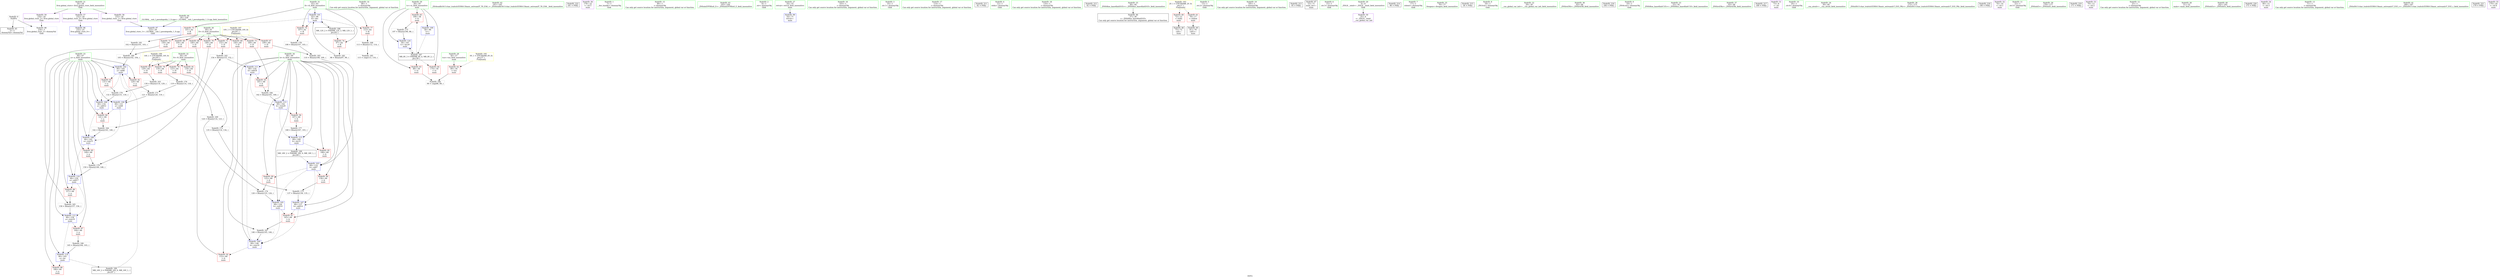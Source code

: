 digraph "SVFG" {
	label="SVFG";

	Node0x555d744b7d00 [shape=record,color=grey,label="{NodeID: 0\nNullPtr}"];
	Node0x555d744b7d00 -> Node0x555d744baac0[style=solid];
	Node0x555d744b7d00 -> Node0x555d744baf90[style=solid];
	Node0x555d744c4380 [shape=record,color=grey,label="{NodeID: 180\n105 = Binary(102, 104, )\n}"];
	Node0x555d744c4380 -> Node0x555d744bb300[style=solid];
	Node0x555d744bae90 [shape=record,color=blue,label="{NodeID: 97\n233\<--26\nllvm.global_ctors_1\<--_GLOBAL__sub_I_pseudopodia_1_0.cpp\nGlob }"];
	Node0x555d744b8e00 [shape=record,color=green,label="{NodeID: 14\n86\<--1\n\<--dummyObj\nCan only get source location for instruction, argument, global var or function.}"];
	Node0x555d744bba50 [shape=record,color=blue,label="{NodeID: 111\n68\<--154\nb\<--add18\nmain\n}"];
	Node0x555d744bba50 -> Node0x555d744be2d0[style=dashed];
	Node0x555d744bba50 -> Node0x555d744bbbf0[style=dashed];
	Node0x555d744b9b10 [shape=record,color=green,label="{NodeID: 28\n56\<--57\ntcn\<--tcn_field_insensitive\nmain\n}"];
	Node0x555d744b9b10 -> Node0x555d744bc9a0[style=solid];
	Node0x555d744ba7c0 [shape=record,color=green,label="{NodeID: 42\n191\<--192\n_ZSt4endlIcSt11char_traitsIcEERSt13basic_ostreamIT_T0_ES6_\<--_ZSt4endlIcSt11char_traitsIcEERSt13basic_ostreamIT_T0_ES6__field_insensitive\n}"];
	Node0x555d744d7070 [shape=record,color=black,label="{NodeID: 222\n181 = PHI()\n}"];
	Node0x555d744bc430 [shape=record,color=purple,label="{NodeID: 56\n178\<--22\n\<--.str.5\nmain\n}"];
	Node0x555d744bd020 [shape=record,color=red,label="{NodeID: 70\n148\<--60\n\<--D\nmain\n}"];
	Node0x555d744bd020 -> Node0x555d744c4200[style=solid];
	Node0x555d744c3000 [shape=record,color=grey,label="{NodeID: 167\n146 = Binary(145, 144, )\n}"];
	Node0x555d744c3000 -> Node0x555d744bb8b0[style=solid];
	Node0x555d744bdb80 [shape=record,color=red,label="{NodeID: 84\n141\<--66\n\<--a\nmain\n}"];
	Node0x555d744bdb80 -> Node0x555d744c2b80[style=solid];
	Node0x555d744a5220 [shape=record,color=green,label="{NodeID: 1\n7\<--1\n__dso_handle\<--dummyObj\nGlob }"];
	Node0x555d744c4500 [shape=record,color=grey,label="{NodeID: 181\n102 = Binary(101, 103, )\n}"];
	Node0x555d744c4500 -> Node0x555d744c4380[style=solid];
	Node0x555d744baf90 [shape=record,color=blue, style = dotted,label="{NodeID: 98\n234\<--3\nllvm.global_ctors_2\<--dummyVal\nGlob }"];
	Node0x555d744b8ed0 [shape=record,color=green,label="{NodeID: 15\n99\<--1\n\<--dummyObj\nCan only get source location for instruction, argument, global var or function.}"];
	Node0x555d744bf040 [shape=record,color=yellow,style=double,label="{NodeID: 195\n6V_1 = ENCHI(MR_6V_0)\npts\{57 \}\nFun[main]}"];
	Node0x555d744bf040 -> Node0x555d744bc9a0[style=dashed];
	Node0x555d744bbb20 [shape=record,color=blue,label="{NodeID: 112\n66\<--158\na\<--rem19\nmain\n}"];
	Node0x555d744bbb20 -> Node0x555d744bddf0[style=dashed];
	Node0x555d744bbb20 -> Node0x555d744bbcc0[style=dashed];
	Node0x555d744b9be0 [shape=record,color=green,label="{NodeID: 29\n58\<--59\ntc\<--tc_field_insensitive\nmain\n}"];
	Node0x555d744b9be0 -> Node0x555d744bca70[style=solid];
	Node0x555d744b9be0 -> Node0x555d744bcb40[style=solid];
	Node0x555d744b9be0 -> Node0x555d744bcc10[style=solid];
	Node0x555d744b9be0 -> Node0x555d744bb160[style=solid];
	Node0x555d744b9be0 -> Node0x555d744c0630[style=solid];
	Node0x555d744ba8c0 [shape=record,color=green,label="{NodeID: 43\n193\<--194\n_ZNSolsEPFRSoS_E\<--_ZNSolsEPFRSoS_E_field_insensitive\n}"];
	Node0x555d744bc500 [shape=record,color=purple,label="{NodeID: 57\n232\<--24\nllvm.global_ctors_0\<--llvm.global_ctors\nGlob }"];
	Node0x555d744bc500 -> Node0x555d744bad90[style=solid];
	Node0x555d744bd0f0 [shape=record,color=red,label="{NodeID: 71\n152\<--60\n\<--D\nmain\n}"];
	Node0x555d744bd0f0 -> Node0x555d744c2880[style=solid];
	Node0x555d744c3180 [shape=record,color=grey,label="{NodeID: 168\n113 = Binary(112, 114, )\n}"];
	Node0x555d744c3180 -> Node0x555d744c4b00[style=solid];
	Node0x555d744bdc50 [shape=record,color=red,label="{NodeID: 85\n149\<--66\n\<--a\nmain\n}"];
	Node0x555d744bdc50 -> Node0x555d744c4200[style=solid];
	Node0x555d744a5320 [shape=record,color=green,label="{NodeID: 2\n8\<--1\n.str\<--dummyObj\nGlob }"];
	Node0x555d744c4680 [shape=record,color=grey,label="{NodeID: 182\n98 = Binary(97, 99, )\n}"];
	Node0x555d744c4680 -> Node0x555d744bb230[style=solid];
	Node0x555d744bb090 [shape=record,color=blue,label="{NodeID: 99\n54\<--71\nretval\<--\nmain\n}"];
	Node0x555d744b8fa0 [shape=record,color=green,label="{NodeID: 16\n103\<--1\n\<--dummyObj\nCan only get source location for instruction, argument, global var or function.}"];
	Node0x555d744bbbf0 [shape=record,color=blue,label="{NodeID: 113\n68\<--162\nb\<--rem20\nmain\n}"];
	Node0x555d744bbbf0 -> Node0x555d744be3a0[style=dashed];
	Node0x555d744bbbf0 -> Node0x555d744c0560[style=dashed];
	Node0x555d744b9cb0 [shape=record,color=green,label="{NodeID: 30\n60\<--61\nD\<--D_field_insensitive\nmain\n}"];
	Node0x555d744b9cb0 -> Node0x555d744bcce0[style=solid];
	Node0x555d744b9cb0 -> Node0x555d744bcdb0[style=solid];
	Node0x555d744b9cb0 -> Node0x555d744bce80[style=solid];
	Node0x555d744b9cb0 -> Node0x555d744bcf50[style=solid];
	Node0x555d744b9cb0 -> Node0x555d744bd020[style=solid];
	Node0x555d744b9cb0 -> Node0x555d744bd0f0[style=solid];
	Node0x555d744b9cb0 -> Node0x555d744bd1c0[style=solid];
	Node0x555d744b9cb0 -> Node0x555d744bd290[style=solid];
	Node0x555d744ba9c0 [shape=record,color=green,label="{NodeID: 44\n26\<--228\n_GLOBAL__sub_I_pseudopodia_1_0.cpp\<--_GLOBAL__sub_I_pseudopodia_1_0.cpp_field_insensitive\n}"];
	Node0x555d744ba9c0 -> Node0x555d744bae90[style=solid];
	Node0x555d744bc600 [shape=record,color=purple,label="{NodeID: 58\n233\<--24\nllvm.global_ctors_1\<--llvm.global_ctors\nGlob }"];
	Node0x555d744bc600 -> Node0x555d744bae90[style=solid];
	Node0x555d744bd1c0 [shape=record,color=red,label="{NodeID: 72\n156\<--60\n\<--D\nmain\n}"];
	Node0x555d744bd1c0 -> Node0x555d744c2d00[style=solid];
	Node0x555d744c3300 [shape=record,color=grey,label="{NodeID: 169\n124 = Binary(114, 123, )\n}"];
	Node0x555d744c3300 -> Node0x555d744c3a80[style=solid];
	Node0x555d744bdd20 [shape=record,color=red,label="{NodeID: 86\n157\<--66\n\<--a\nmain\n}"];
	Node0x555d744bdd20 -> Node0x555d744c2d00[style=solid];
	Node0x555d744b8020 [shape=record,color=green,label="{NodeID: 3\n10\<--1\n.str.1\<--dummyObj\nGlob }"];
	Node0x555d744c4800 [shape=record,color=grey,label="{NodeID: 183\n110 = Binary(108, 109, )\n}"];
	Node0x555d744c4800 -> Node0x555d744bb3d0[style=solid];
	Node0x555d744bb160 [shape=record,color=blue,label="{NodeID: 100\n58\<--86\ntc\<--\nmain\n}"];
	Node0x555d744bb160 -> Node0x555d744ca760[style=dashed];
	Node0x555d744b9070 [shape=record,color=green,label="{NodeID: 17\n114\<--1\n\<--dummyObj\nCan only get source location for instruction, argument, global var or function.}"];
	Node0x555d744bf200 [shape=record,color=yellow,style=double,label="{NodeID: 197\n10V_1 = ENCHI(MR_10V_0)\npts\{61 \}\nFun[main]}"];
	Node0x555d744bf200 -> Node0x555d744bcce0[style=dashed];
	Node0x555d744bf200 -> Node0x555d744bcdb0[style=dashed];
	Node0x555d744bf200 -> Node0x555d744bce80[style=dashed];
	Node0x555d744bf200 -> Node0x555d744bcf50[style=dashed];
	Node0x555d744bf200 -> Node0x555d744bd020[style=dashed];
	Node0x555d744bf200 -> Node0x555d744bd0f0[style=dashed];
	Node0x555d744bf200 -> Node0x555d744bd1c0[style=dashed];
	Node0x555d744bf200 -> Node0x555d744bd290[style=dashed];
	Node0x555d744bbcc0 [shape=record,color=blue,label="{NodeID: 114\n66\<--165\na\<--inc\nmain\n}"];
	Node0x555d744bbcc0 -> Node0x555d744bdec0[style=dashed];
	Node0x555d744bbcc0 -> Node0x555d744cb160[style=dashed];
	Node0x555d744b9d80 [shape=record,color=green,label="{NodeID: 31\n62\<--63\nK\<--K_field_insensitive\nmain\n}"];
	Node0x555d744b9d80 -> Node0x555d744bd360[style=solid];
	Node0x555d744b9d80 -> Node0x555d744bd430[style=solid];
	Node0x555d744b9d80 -> Node0x555d744bd500[style=solid];
	Node0x555d744b9d80 -> Node0x555d744bd5d0[style=solid];
	Node0x555d744b9d80 -> Node0x555d744bb230[style=solid];
	Node0x555d74281d50 [shape=record,color=black,label="{NodeID: 211\n82 = PHI()\n}"];
	Node0x555d744baac0 [shape=record,color=black,label="{NodeID: 45\n2\<--3\ndummyVal\<--dummyVal\n}"];
	Node0x555d744bc700 [shape=record,color=purple,label="{NodeID: 59\n234\<--24\nllvm.global_ctors_2\<--llvm.global_ctors\nGlob }"];
	Node0x555d744bc700 -> Node0x555d744baf90[style=solid];
	Node0x555d744bd290 [shape=record,color=red,label="{NodeID: 73\n160\<--60\n\<--D\nmain\n}"];
	Node0x555d744bd290 -> Node0x555d744c4980[style=solid];
	Node0x555d744c3480 [shape=record,color=grey,label="{NodeID: 170\n132 = Binary(131, 130, )\n}"];
	Node0x555d744c3480 -> Node0x555d744bb640[style=solid];
	Node0x555d744bddf0 [shape=record,color=red,label="{NodeID: 87\n164\<--66\n\<--a\nmain\n}"];
	Node0x555d744bddf0 -> Node0x555d744c2e80[style=solid];
	Node0x555d744b80b0 [shape=record,color=green,label="{NodeID: 4\n12\<--1\nstdin\<--dummyObj\nGlob }"];
	Node0x555d744c4980 [shape=record,color=grey,label="{NodeID: 184\n162 = Binary(161, 160, )\n}"];
	Node0x555d744c4980 -> Node0x555d744bbbf0[style=solid];
	Node0x555d744bb230 [shape=record,color=blue,label="{NodeID: 101\n62\<--98\nK\<--dec\nmain\n}"];
	Node0x555d744bb230 -> Node0x555d744bd430[style=dashed];
	Node0x555d744bb230 -> Node0x555d744bd500[style=dashed];
	Node0x555d744bb230 -> Node0x555d744bd5d0[style=dashed];
	Node0x555d744bb230 -> Node0x555d744cac60[style=dashed];
	Node0x555d744b9140 [shape=record,color=green,label="{NodeID: 18\n116\<--1\n\<--dummyObj\nCan only get source location for instruction, argument, global var or function.}"];
	Node0x555d744c0560 [shape=record,color=blue,label="{NodeID: 115\n68\<--168\nb\<--inc21\nmain\n}"];
	Node0x555d744c0560 -> Node0x555d744be470[style=dashed];
	Node0x555d744c0560 -> Node0x555d744cb660[style=dashed];
	Node0x555d744b9e50 [shape=record,color=green,label="{NodeID: 32\n64\<--65\nN\<--N_field_insensitive\nmain\n}"];
	Node0x555d744b9e50 -> Node0x555d744bd6a0[style=solid];
	Node0x555d744b9e50 -> Node0x555d744bd770[style=solid];
	Node0x555d744b9e50 -> Node0x555d744bd840[style=solid];
	Node0x555d744b9e50 -> Node0x555d744bd910[style=solid];
	Node0x555d744d6610 [shape=record,color=black,label="{NodeID: 212\n92 = PHI()\n}"];
	Node0x555d744babc0 [shape=record,color=black,label="{NodeID: 46\n37\<--38\n\<--_ZNSt8ios_base4InitD1Ev\nCan only get source location for instruction, argument, global var or function.}"];
	Node0x555d744bc800 [shape=record,color=red,label="{NodeID: 60\n72\<--12\n\<--stdin\nmain\n}"];
	Node0x555d744bc800 -> Node0x555d744bbdb0[style=solid];
	Node0x555d744bd360 [shape=record,color=red,label="{NodeID: 74\n97\<--62\n\<--K\nmain\n}"];
	Node0x555d744bd360 -> Node0x555d744c4680[style=solid];
	Node0x555d744c3600 [shape=record,color=grey,label="{NodeID: 171\n121 = Binary(120, 119, )\n}"];
	Node0x555d744c3600 -> Node0x555d744bb4a0[style=solid];
	Node0x555d744bdec0 [shape=record,color=red,label="{NodeID: 88\n180\<--66\n\<--a\nmain\n}"];
	Node0x555d744b8140 [shape=record,color=green,label="{NodeID: 5\n13\<--1\n.str.2\<--dummyObj\nGlob }"];
	Node0x555d744c4b00 [shape=record,color=grey,label="{NodeID: 185\n115 = cmp(113, 116, )\n}"];
	Node0x555d744bb300 [shape=record,color=blue,label="{NodeID: 102\n66\<--105\na\<--add6\nmain\n}"];
	Node0x555d744bb300 -> Node0x555d744bd9e0[style=dashed];
	Node0x555d744bb300 -> Node0x555d744bdab0[style=dashed];
	Node0x555d744bb300 -> Node0x555d744bb4a0[style=dashed];
	Node0x555d744bb300 -> Node0x555d744bb640[style=dashed];
	Node0x555d744b9240 [shape=record,color=green,label="{NodeID: 19\n185\<--1\n\<--dummyObj\nCan only get source location for instruction, argument, global var or function.}"];
	Node0x555d744bf3c0 [shape=record,color=yellow,style=double,label="{NodeID: 199\n14V_1 = ENCHI(MR_14V_0)\npts\{65 \}\nFun[main]}"];
	Node0x555d744bf3c0 -> Node0x555d744bd6a0[style=dashed];
	Node0x555d744bf3c0 -> Node0x555d744bd770[style=dashed];
	Node0x555d744bf3c0 -> Node0x555d744bd840[style=dashed];
	Node0x555d744bf3c0 -> Node0x555d744bd910[style=dashed];
	Node0x555d744c0630 [shape=record,color=blue,label="{NodeID: 116\n58\<--197\ntc\<--inc29\nmain\n}"];
	Node0x555d744c0630 -> Node0x555d744ca760[style=dashed];
	Node0x555d744b9f20 [shape=record,color=green,label="{NodeID: 33\n66\<--67\na\<--a_field_insensitive\nmain\n}"];
	Node0x555d744b9f20 -> Node0x555d744bd9e0[style=solid];
	Node0x555d744b9f20 -> Node0x555d744bdab0[style=solid];
	Node0x555d744b9f20 -> Node0x555d744bdb80[style=solid];
	Node0x555d744b9f20 -> Node0x555d744bdc50[style=solid];
	Node0x555d744b9f20 -> Node0x555d744bdd20[style=solid];
	Node0x555d744b9f20 -> Node0x555d744bddf0[style=solid];
	Node0x555d744b9f20 -> Node0x555d744bdec0[style=solid];
	Node0x555d744b9f20 -> Node0x555d744bb300[style=solid];
	Node0x555d744b9f20 -> Node0x555d744bb4a0[style=solid];
	Node0x555d744b9f20 -> Node0x555d744bb640[style=solid];
	Node0x555d744b9f20 -> Node0x555d744bb7e0[style=solid];
	Node0x555d744b9f20 -> Node0x555d744bb980[style=solid];
	Node0x555d744b9f20 -> Node0x555d744bbb20[style=solid];
	Node0x555d744b9f20 -> Node0x555d744bbcc0[style=solid];
	Node0x555d744d6770 [shape=record,color=black,label="{NodeID: 213\n95 = PHI()\n}"];
	Node0x555d744bacc0 [shape=record,color=black,label="{NodeID: 47\n53\<--71\nmain_ret\<--\nmain\n}"];
	Node0x555d744bc8d0 [shape=record,color=red,label="{NodeID: 61\n78\<--17\n\<--stdout\nmain\n}"];
	Node0x555d744bc8d0 -> Node0x555d744bbe80[style=solid];
	Node0x555d744bd430 [shape=record,color=red,label="{NodeID: 75\n101\<--62\n\<--K\nmain\n}"];
	Node0x555d744bd430 -> Node0x555d744c4500[style=solid];
	Node0x555d744c3780 [shape=record,color=grey,label="{NodeID: 172\n135 = Binary(114, 134, )\n}"];
	Node0x555d744c3780 -> Node0x555d744c3900[style=solid];
	Node0x555d744bdf90 [shape=record,color=red,label="{NodeID: 89\n125\<--68\n\<--b\nmain\n}"];
	Node0x555d744bdf90 -> Node0x555d744c3a80[style=solid];
	Node0x555d744b81d0 [shape=record,color=green,label="{NodeID: 6\n15\<--1\n.str.3\<--dummyObj\nGlob }"];
	Node0x555d744c4c80 [shape=record,color=grey,label="{NodeID: 186\n90 = cmp(88, 89, )\n}"];
	Node0x555d744bb3d0 [shape=record,color=blue,label="{NodeID: 103\n68\<--110\nb\<--add7\nmain\n}"];
	Node0x555d744bb3d0 -> Node0x555d744bdf90[style=dashed];
	Node0x555d744bb3d0 -> Node0x555d744be060[style=dashed];
	Node0x555d744bb3d0 -> Node0x555d744bb570[style=dashed];
	Node0x555d744bb3d0 -> Node0x555d744bb710[style=dashed];
	Node0x555d744b9340 [shape=record,color=green,label="{NodeID: 20\n4\<--6\n_ZStL8__ioinit\<--_ZStL8__ioinit_field_insensitive\nGlob }"];
	Node0x555d744b9340 -> Node0x555d744bbf50[style=solid];
	Node0x555d744b9ff0 [shape=record,color=green,label="{NodeID: 34\n68\<--69\nb\<--b_field_insensitive\nmain\n}"];
	Node0x555d744b9ff0 -> Node0x555d744bdf90[style=solid];
	Node0x555d744b9ff0 -> Node0x555d744be060[style=solid];
	Node0x555d744b9ff0 -> Node0x555d744be130[style=solid];
	Node0x555d744b9ff0 -> Node0x555d744be200[style=solid];
	Node0x555d744b9ff0 -> Node0x555d744be2d0[style=solid];
	Node0x555d744b9ff0 -> Node0x555d744be3a0[style=solid];
	Node0x555d744b9ff0 -> Node0x555d744be470[style=solid];
	Node0x555d744b9ff0 -> Node0x555d744bb3d0[style=solid];
	Node0x555d744b9ff0 -> Node0x555d744bb570[style=solid];
	Node0x555d744b9ff0 -> Node0x555d744bb710[style=solid];
	Node0x555d744b9ff0 -> Node0x555d744bb8b0[style=solid];
	Node0x555d744b9ff0 -> Node0x555d744bba50[style=solid];
	Node0x555d744b9ff0 -> Node0x555d744bbbf0[style=solid];
	Node0x555d744b9ff0 -> Node0x555d744c0560[style=solid];
	Node0x555d744d6870 [shape=record,color=black,label="{NodeID: 214\n96 = PHI()\n}"];
	Node0x555d744bbdb0 [shape=record,color=black,label="{NodeID: 48\n75\<--72\ncall\<--\nmain\n}"];
	Node0x555d744bc9a0 [shape=record,color=red,label="{NodeID: 62\n89\<--56\n\<--tcn\nmain\n}"];
	Node0x555d744bc9a0 -> Node0x555d744c4c80[style=solid];
	Node0x555d744bd500 [shape=record,color=red,label="{NodeID: 76\n107\<--62\n\<--K\nmain\n}"];
	Node0x555d744bd500 -> Node0x555d744c4080[style=solid];
	Node0x555d744c3900 [shape=record,color=grey,label="{NodeID: 173\n137 = Binary(136, 135, )\n}"];
	Node0x555d744c3900 -> Node0x555d744bb710[style=solid];
	Node0x555d744be060 [shape=record,color=red,label="{NodeID: 90\n136\<--68\n\<--b\nmain\n}"];
	Node0x555d744be060 -> Node0x555d744c3900[style=solid];
	Node0x555d744b8a10 [shape=record,color=green,label="{NodeID: 7\n17\<--1\nstdout\<--dummyObj\nGlob }"];
	Node0x555d744ca760 [shape=record,color=black,label="{NodeID: 187\nMR_8V_3 = PHI(MR_8V_4, MR_8V_2, )\npts\{59 \}\n}"];
	Node0x555d744ca760 -> Node0x555d744bca70[style=dashed];
	Node0x555d744ca760 -> Node0x555d744bcb40[style=dashed];
	Node0x555d744ca760 -> Node0x555d744bcc10[style=dashed];
	Node0x555d744ca760 -> Node0x555d744c0630[style=dashed];
	Node0x555d744bb4a0 [shape=record,color=blue,label="{NodeID: 104\n66\<--121\na\<--sub8\nmain\n}"];
	Node0x555d744bb4a0 -> Node0x555d744bdb80[style=dashed];
	Node0x555d744bb4a0 -> Node0x555d744bb7e0[style=dashed];
	Node0x555d744b9440 [shape=record,color=green,label="{NodeID: 21\n24\<--28\nllvm.global_ctors\<--llvm.global_ctors_field_insensitive\nGlob }"];
	Node0x555d744b9440 -> Node0x555d744bc500[style=solid];
	Node0x555d744b9440 -> Node0x555d744bc600[style=solid];
	Node0x555d744b9440 -> Node0x555d744bc700[style=solid];
	Node0x555d744ba0c0 [shape=record,color=green,label="{NodeID: 35\n76\<--77\nfreopen\<--freopen_field_insensitive\n}"];
	Node0x555d744d6940 [shape=record,color=black,label="{NodeID: 215\n36 = PHI()\n}"];
	Node0x555d744bbe80 [shape=record,color=black,label="{NodeID: 49\n81\<--78\ncall1\<--\nmain\n}"];
	Node0x555d744bca70 [shape=record,color=red,label="{NodeID: 63\n88\<--58\n\<--tc\nmain\n}"];
	Node0x555d744bca70 -> Node0x555d744c4c80[style=solid];
	Node0x555d744bd5d0 [shape=record,color=red,label="{NodeID: 77\n112\<--62\n\<--K\nmain\n}"];
	Node0x555d744bd5d0 -> Node0x555d744c3180[style=solid];
	Node0x555d744c3a80 [shape=record,color=grey,label="{NodeID: 174\n126 = Binary(125, 124, )\n}"];
	Node0x555d744c3a80 -> Node0x555d744bb570[style=solid];
	Node0x555d744be130 [shape=record,color=red,label="{NodeID: 91\n145\<--68\n\<--b\nmain\n}"];
	Node0x555d744be130 -> Node0x555d744c3000[style=solid];
	Node0x555d744b8aa0 [shape=record,color=green,label="{NodeID: 8\n18\<--1\n_ZSt3cin\<--dummyObj\nGlob }"];
	Node0x555d744cac60 [shape=record,color=black,label="{NodeID: 188\nMR_12V_2 = PHI(MR_12V_3, MR_12V_1, )\npts\{63 \}\n}"];
	Node0x555d744cac60 -> Node0x555d744bd360[style=dashed];
	Node0x555d744cac60 -> Node0x555d744bb230[style=dashed];
	Node0x555d744bb570 [shape=record,color=blue,label="{NodeID: 105\n68\<--126\nb\<--sub10\nmain\n}"];
	Node0x555d744bb570 -> Node0x555d744be130[style=dashed];
	Node0x555d744bb570 -> Node0x555d744bb8b0[style=dashed];
	Node0x555d744b9540 [shape=record,color=green,label="{NodeID: 22\n29\<--30\n__cxx_global_var_init\<--__cxx_global_var_init_field_insensitive\n}"];
	Node0x555d744ba1c0 [shape=record,color=green,label="{NodeID: 36\n83\<--84\n_ZNSirsERi\<--_ZNSirsERi_field_insensitive\n}"];
	Node0x555d744d6a10 [shape=record,color=black,label="{NodeID: 216\n184 = PHI()\n}"];
	Node0x555d744bbf50 [shape=record,color=purple,label="{NodeID: 50\n35\<--4\n\<--_ZStL8__ioinit\n__cxx_global_var_init\n}"];
	Node0x555d744bcb40 [shape=record,color=red,label="{NodeID: 64\n174\<--58\n\<--tc\nmain\n}"];
	Node0x555d744bd6a0 [shape=record,color=red,label="{NodeID: 78\n118\<--64\n\<--N\nmain\n}"];
	Node0x555d744bd6a0 -> Node0x555d744c3d80[style=solid];
	Node0x555d744c3c00 [shape=record,color=grey,label="{NodeID: 175\n197 = Binary(196, 86, )\n}"];
	Node0x555d744c3c00 -> Node0x555d744c0630[style=solid];
	Node0x555d744be200 [shape=record,color=red,label="{NodeID: 92\n153\<--68\n\<--b\nmain\n}"];
	Node0x555d744be200 -> Node0x555d744c2880[style=solid];
	Node0x555d744b8b30 [shape=record,color=green,label="{NodeID: 9\n19\<--1\n_ZSt4cout\<--dummyObj\nGlob }"];
	Node0x555d744cb160 [shape=record,color=black,label="{NodeID: 189\nMR_16V_2 = PHI(MR_16V_9, MR_16V_1, )\npts\{67 \}\n}"];
	Node0x555d744cb160 -> Node0x555d744bb300[style=dashed];
	Node0x555d744bb640 [shape=record,color=blue,label="{NodeID: 106\n66\<--132\na\<--add12\nmain\n}"];
	Node0x555d744bb640 -> Node0x555d744bdb80[style=dashed];
	Node0x555d744bb640 -> Node0x555d744bb7e0[style=dashed];
	Node0x555d744b9640 [shape=record,color=green,label="{NodeID: 23\n33\<--34\n_ZNSt8ios_base4InitC1Ev\<--_ZNSt8ios_base4InitC1Ev_field_insensitive\n}"];
	Node0x555d744ba2c0 [shape=record,color=green,label="{NodeID: 37\n93\<--94\n_ZNSirsERx\<--_ZNSirsERx_field_insensitive\n}"];
	Node0x555d744d6b70 [shape=record,color=black,label="{NodeID: 217\n189 = PHI()\n}"];
	Node0x555d744bc020 [shape=record,color=purple,label="{NodeID: 51\n73\<--8\n\<--.str\nmain\n}"];
	Node0x555d744bcc10 [shape=record,color=red,label="{NodeID: 65\n196\<--58\n\<--tc\nmain\n}"];
	Node0x555d744bcc10 -> Node0x555d744c3c00[style=solid];
	Node0x555d744c2880 [shape=record,color=grey,label="{NodeID: 162\n154 = Binary(153, 152, )\n}"];
	Node0x555d744c2880 -> Node0x555d744bba50[style=solid];
	Node0x555d744bd770 [shape=record,color=red,label="{NodeID: 79\n123\<--64\n\<--N\nmain\n}"];
	Node0x555d744bd770 -> Node0x555d744c3300[style=solid];
	Node0x555d744c3d80 [shape=record,color=grey,label="{NodeID: 176\n119 = Binary(114, 118, )\n}"];
	Node0x555d744c3d80 -> Node0x555d744c3600[style=solid];
	Node0x555d744be2d0 [shape=record,color=red,label="{NodeID: 93\n161\<--68\n\<--b\nmain\n}"];
	Node0x555d744be2d0 -> Node0x555d744c4980[style=solid];
	Node0x555d744b8bc0 [shape=record,color=green,label="{NodeID: 10\n20\<--1\n.str.4\<--dummyObj\nGlob }"];
	Node0x555d744cb660 [shape=record,color=black,label="{NodeID: 190\nMR_18V_2 = PHI(MR_18V_9, MR_18V_1, )\npts\{69 \}\n}"];
	Node0x555d744cb660 -> Node0x555d744bb3d0[style=dashed];
	Node0x555d744bb710 [shape=record,color=blue,label="{NodeID: 107\n68\<--137\nb\<--add14\nmain\n}"];
	Node0x555d744bb710 -> Node0x555d744be130[style=dashed];
	Node0x555d744bb710 -> Node0x555d744bb8b0[style=dashed];
	Node0x555d744b9740 [shape=record,color=green,label="{NodeID: 24\n39\<--40\n__cxa_atexit\<--__cxa_atexit_field_insensitive\n}"];
	Node0x555d744ba3c0 [shape=record,color=green,label="{NodeID: 38\n172\<--173\n_ZStlsISt11char_traitsIcEERSt13basic_ostreamIcT_ES5_PKc\<--_ZStlsISt11char_traitsIcEERSt13basic_ostreamIcT_ES5_PKc_field_insensitive\n}"];
	Node0x555d744d6c70 [shape=record,color=black,label="{NodeID: 218\n190 = PHI()\n}"];
	Node0x555d744bc0f0 [shape=record,color=purple,label="{NodeID: 52\n74\<--10\n\<--.str.1\nmain\n}"];
	Node0x555d744bcce0 [shape=record,color=red,label="{NodeID: 66\n104\<--60\n\<--D\nmain\n}"];
	Node0x555d744bcce0 -> Node0x555d744c4380[style=solid];
	Node0x555d744c2a00 [shape=record,color=grey,label="{NodeID: 163\n130 = Binary(114, 129, )\n}"];
	Node0x555d744c2a00 -> Node0x555d744c3480[style=solid];
	Node0x555d744bd840 [shape=record,color=red,label="{NodeID: 80\n129\<--64\n\<--N\nmain\n}"];
	Node0x555d744bd840 -> Node0x555d744c2a00[style=solid];
	Node0x555d744c3f00 [shape=record,color=grey,label="{NodeID: 177\n168 = Binary(167, 103, )\n}"];
	Node0x555d744c3f00 -> Node0x555d744c0560[style=solid];
	Node0x555d744be3a0 [shape=record,color=red,label="{NodeID: 94\n167\<--68\n\<--b\nmain\n}"];
	Node0x555d744be3a0 -> Node0x555d744c3f00[style=solid];
	Node0x555d744b8c50 [shape=record,color=green,label="{NodeID: 11\n22\<--1\n.str.5\<--dummyObj\nGlob }"];
	Node0x555d744bb7e0 [shape=record,color=blue,label="{NodeID: 108\n66\<--142\na\<--rem15\nmain\n}"];
	Node0x555d744bb7e0 -> Node0x555d744bdc50[style=dashed];
	Node0x555d744bb7e0 -> Node0x555d744bb980[style=dashed];
	Node0x555d744b9840 [shape=record,color=green,label="{NodeID: 25\n38\<--44\n_ZNSt8ios_base4InitD1Ev\<--_ZNSt8ios_base4InitD1Ev_field_insensitive\n}"];
	Node0x555d744b9840 -> Node0x555d744babc0[style=solid];
	Node0x555d744ba4c0 [shape=record,color=green,label="{NodeID: 39\n176\<--177\n_ZNSolsEi\<--_ZNSolsEi_field_insensitive\n}"];
	Node0x555d744d6d40 [shape=record,color=black,label="{NodeID: 219\n171 = PHI()\n}"];
	Node0x555d744bc1c0 [shape=record,color=purple,label="{NodeID: 53\n79\<--13\n\<--.str.2\nmain\n}"];
	Node0x555d744bcdb0 [shape=record,color=red,label="{NodeID: 67\n109\<--60\n\<--D\nmain\n}"];
	Node0x555d744bcdb0 -> Node0x555d744c4800[style=solid];
	Node0x555d744c2b80 [shape=record,color=grey,label="{NodeID: 164\n142 = Binary(141, 140, )\n}"];
	Node0x555d744c2b80 -> Node0x555d744bb7e0[style=solid];
	Node0x555d744bd910 [shape=record,color=red,label="{NodeID: 81\n134\<--64\n\<--N\nmain\n}"];
	Node0x555d744bd910 -> Node0x555d744c3780[style=solid];
	Node0x555d744c4080 [shape=record,color=grey,label="{NodeID: 178\n108 = Binary(107, 103, )\n}"];
	Node0x555d744c4080 -> Node0x555d744c4800[style=solid];
	Node0x555d744be470 [shape=record,color=red,label="{NodeID: 95\n188\<--68\n\<--b\nmain\n}"];
	Node0x555d744b8ce0 [shape=record,color=green,label="{NodeID: 12\n25\<--1\n\<--dummyObj\nCan only get source location for instruction, argument, global var or function.}"];
	Node0x555d744bb8b0 [shape=record,color=blue,label="{NodeID: 109\n68\<--146\nb\<--rem16\nmain\n}"];
	Node0x555d744bb8b0 -> Node0x555d744be200[style=dashed];
	Node0x555d744bb8b0 -> Node0x555d744bba50[style=dashed];
	Node0x555d744b9940 [shape=record,color=green,label="{NodeID: 26\n51\<--52\nmain\<--main_field_insensitive\n}"];
	Node0x555d744ba5c0 [shape=record,color=green,label="{NodeID: 40\n182\<--183\n_ZNSolsEx\<--_ZNSolsEx_field_insensitive\n}"];
	Node0x555d744d6e70 [shape=record,color=black,label="{NodeID: 220\n175 = PHI()\n}"];
	Node0x555d744bc290 [shape=record,color=purple,label="{NodeID: 54\n80\<--15\n\<--.str.3\nmain\n}"];
	Node0x555d744bce80 [shape=record,color=red,label="{NodeID: 68\n140\<--60\n\<--D\nmain\n}"];
	Node0x555d744bce80 -> Node0x555d744c2b80[style=solid];
	Node0x555d744c2d00 [shape=record,color=grey,label="{NodeID: 165\n158 = Binary(157, 156, )\n}"];
	Node0x555d744c2d00 -> Node0x555d744bbb20[style=solid];
	Node0x555d744bd9e0 [shape=record,color=red,label="{NodeID: 82\n120\<--66\n\<--a\nmain\n}"];
	Node0x555d744bd9e0 -> Node0x555d744c3600[style=solid];
	Node0x555d744c4200 [shape=record,color=grey,label="{NodeID: 179\n150 = Binary(149, 148, )\n}"];
	Node0x555d744c4200 -> Node0x555d744bb980[style=solid];
	Node0x555d744bad90 [shape=record,color=blue,label="{NodeID: 96\n232\<--25\nllvm.global_ctors_0\<--\nGlob }"];
	Node0x555d744b8d70 [shape=record,color=green,label="{NodeID: 13\n71\<--1\n\<--dummyObj\nCan only get source location for instruction, argument, global var or function.}"];
	Node0x555d744bee50 [shape=record,color=yellow,style=double,label="{NodeID: 193\n2V_1 = ENCHI(MR_2V_0)\npts\{1 \}\nFun[main]}"];
	Node0x555d744bee50 -> Node0x555d744bc800[style=dashed];
	Node0x555d744bee50 -> Node0x555d744bc8d0[style=dashed];
	Node0x555d744bb980 [shape=record,color=blue,label="{NodeID: 110\n66\<--150\na\<--add17\nmain\n}"];
	Node0x555d744bb980 -> Node0x555d744bdd20[style=dashed];
	Node0x555d744bb980 -> Node0x555d744bbb20[style=dashed];
	Node0x555d744b9a40 [shape=record,color=green,label="{NodeID: 27\n54\<--55\nretval\<--retval_field_insensitive\nmain\n}"];
	Node0x555d744b9a40 -> Node0x555d744bb090[style=solid];
	Node0x555d744ba6c0 [shape=record,color=green,label="{NodeID: 41\n186\<--187\n_ZStlsISt11char_traitsIcEERSt13basic_ostreamIcT_ES5_c\<--_ZStlsISt11char_traitsIcEERSt13basic_ostreamIcT_ES5_c_field_insensitive\n}"];
	Node0x555d744d6f70 [shape=record,color=black,label="{NodeID: 221\n179 = PHI()\n}"];
	Node0x555d744bc360 [shape=record,color=purple,label="{NodeID: 55\n170\<--20\n\<--.str.4\nmain\n}"];
	Node0x555d744bcf50 [shape=record,color=red,label="{NodeID: 69\n144\<--60\n\<--D\nmain\n}"];
	Node0x555d744bcf50 -> Node0x555d744c3000[style=solid];
	Node0x555d744c2e80 [shape=record,color=grey,label="{NodeID: 166\n165 = Binary(164, 103, )\n}"];
	Node0x555d744c2e80 -> Node0x555d744bbcc0[style=solid];
	Node0x555d744bdab0 [shape=record,color=red,label="{NodeID: 83\n131\<--66\n\<--a\nmain\n}"];
	Node0x555d744bdab0 -> Node0x555d744c3480[style=solid];
}
